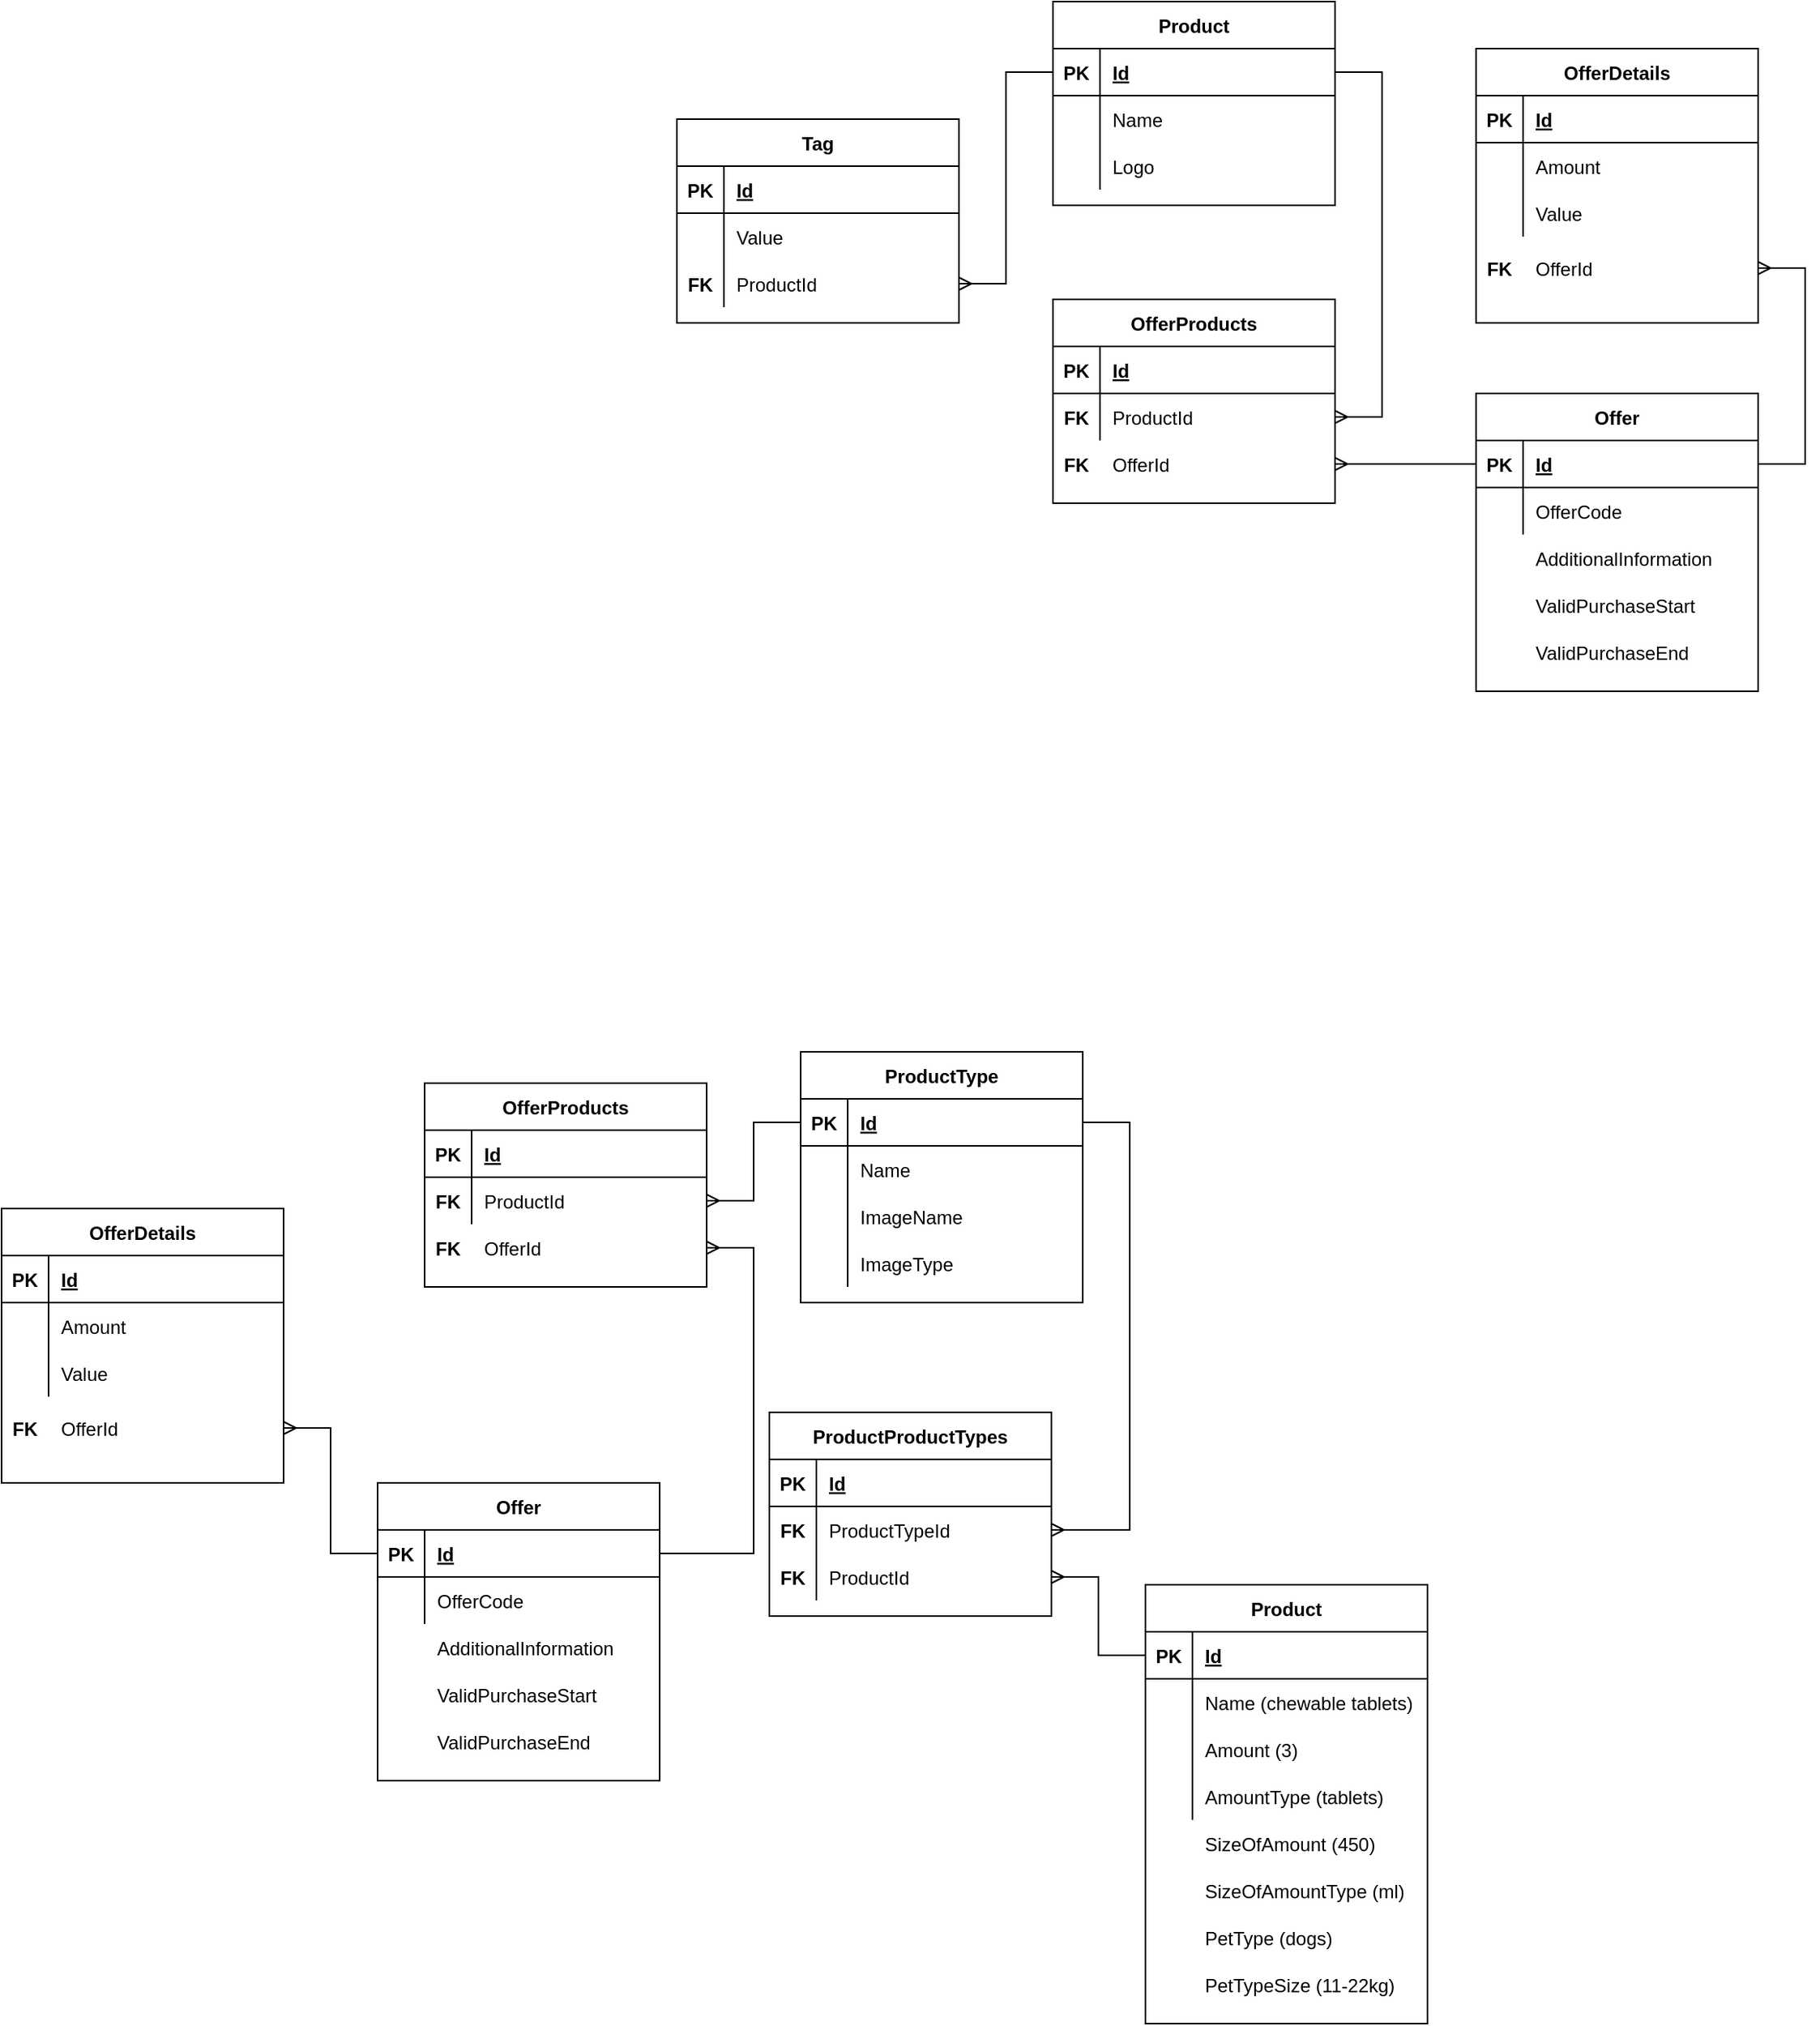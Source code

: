 <mxfile version="20.0.1" type="device"><diagram id="2Wwj6lRafs4TAOpIaeMM" name="Page-1"><mxGraphModel dx="2057" dy="1219" grid="0" gridSize="10" guides="1" tooltips="1" connect="1" arrows="1" fold="1" page="0" pageScale="1" pageWidth="827" pageHeight="1169" math="0" shadow="0"><root><mxCell id="0"/><mxCell id="1" parent="0"/><mxCell id="HET-emF-7KSiDFlv094n-15" value="OfferProducts" style="shape=table;startSize=30;container=1;collapsible=1;childLayout=tableLayout;fixedRows=1;rowLines=0;fontStyle=1;align=center;resizeLast=1;" parent="1" vertex="1"><mxGeometry x="30" y="20" width="180" height="130" as="geometry"/></mxCell><mxCell id="HET-emF-7KSiDFlv094n-16" value="" style="shape=tableRow;horizontal=0;startSize=0;swimlaneHead=0;swimlaneBody=0;fillColor=none;collapsible=0;dropTarget=0;points=[[0,0.5],[1,0.5]];portConstraint=eastwest;top=0;left=0;right=0;bottom=1;" parent="HET-emF-7KSiDFlv094n-15" vertex="1"><mxGeometry y="30" width="180" height="30" as="geometry"/></mxCell><mxCell id="HET-emF-7KSiDFlv094n-17" value="PK" style="shape=partialRectangle;connectable=0;fillColor=none;top=0;left=0;bottom=0;right=0;fontStyle=1;overflow=hidden;" parent="HET-emF-7KSiDFlv094n-16" vertex="1"><mxGeometry width="30" height="30" as="geometry"><mxRectangle width="30" height="30" as="alternateBounds"/></mxGeometry></mxCell><mxCell id="HET-emF-7KSiDFlv094n-18" value="Id" style="shape=partialRectangle;connectable=0;fillColor=none;top=0;left=0;bottom=0;right=0;align=left;spacingLeft=6;fontStyle=5;overflow=hidden;" parent="HET-emF-7KSiDFlv094n-16" vertex="1"><mxGeometry x="30" width="150" height="30" as="geometry"><mxRectangle width="150" height="30" as="alternateBounds"/></mxGeometry></mxCell><mxCell id="HET-emF-7KSiDFlv094n-19" value="" style="shape=tableRow;horizontal=0;startSize=0;swimlaneHead=0;swimlaneBody=0;fillColor=none;collapsible=0;dropTarget=0;points=[[0,0.5],[1,0.5]];portConstraint=eastwest;top=0;left=0;right=0;bottom=0;" parent="HET-emF-7KSiDFlv094n-15" vertex="1"><mxGeometry y="60" width="180" height="30" as="geometry"/></mxCell><mxCell id="HET-emF-7KSiDFlv094n-20" value="" style="shape=partialRectangle;connectable=0;fillColor=none;top=0;left=0;bottom=0;right=0;editable=1;overflow=hidden;" parent="HET-emF-7KSiDFlv094n-19" vertex="1"><mxGeometry width="30" height="30" as="geometry"><mxRectangle width="30" height="30" as="alternateBounds"/></mxGeometry></mxCell><mxCell id="HET-emF-7KSiDFlv094n-21" value="ProductId" style="shape=partialRectangle;connectable=0;fillColor=none;top=0;left=0;bottom=0;right=0;align=left;spacingLeft=6;overflow=hidden;" parent="HET-emF-7KSiDFlv094n-19" vertex="1"><mxGeometry x="30" width="150" height="30" as="geometry"><mxRectangle width="150" height="30" as="alternateBounds"/></mxGeometry></mxCell><mxCell id="HET-emF-7KSiDFlv094n-60" value="Offer" style="shape=table;startSize=30;container=1;collapsible=1;childLayout=tableLayout;fixedRows=1;rowLines=0;fontStyle=1;align=center;resizeLast=1;" parent="1" vertex="1"><mxGeometry x="300" y="80" width="180" height="190" as="geometry"/></mxCell><mxCell id="HET-emF-7KSiDFlv094n-61" value="" style="shape=tableRow;horizontal=0;startSize=0;swimlaneHead=0;swimlaneBody=0;fillColor=none;collapsible=0;dropTarget=0;points=[[0,0.5],[1,0.5]];portConstraint=eastwest;top=0;left=0;right=0;bottom=1;" parent="HET-emF-7KSiDFlv094n-60" vertex="1"><mxGeometry y="30" width="180" height="30" as="geometry"/></mxCell><mxCell id="HET-emF-7KSiDFlv094n-62" value="PK" style="shape=partialRectangle;connectable=0;fillColor=none;top=0;left=0;bottom=0;right=0;fontStyle=1;overflow=hidden;" parent="HET-emF-7KSiDFlv094n-61" vertex="1"><mxGeometry width="30" height="30" as="geometry"><mxRectangle width="30" height="30" as="alternateBounds"/></mxGeometry></mxCell><mxCell id="HET-emF-7KSiDFlv094n-63" value="Id" style="shape=partialRectangle;connectable=0;fillColor=none;top=0;left=0;bottom=0;right=0;align=left;spacingLeft=6;fontStyle=5;overflow=hidden;" parent="HET-emF-7KSiDFlv094n-61" vertex="1"><mxGeometry x="30" width="150" height="30" as="geometry"><mxRectangle width="150" height="30" as="alternateBounds"/></mxGeometry></mxCell><mxCell id="HET-emF-7KSiDFlv094n-70" value="" style="shape=tableRow;horizontal=0;startSize=0;swimlaneHead=0;swimlaneBody=0;fillColor=none;collapsible=0;dropTarget=0;points=[[0,0.5],[1,0.5]];portConstraint=eastwest;top=0;left=0;right=0;bottom=0;" parent="HET-emF-7KSiDFlv094n-60" vertex="1"><mxGeometry y="60" width="180" height="30" as="geometry"/></mxCell><mxCell id="HET-emF-7KSiDFlv094n-71" value="" style="shape=partialRectangle;connectable=0;fillColor=none;top=0;left=0;bottom=0;right=0;editable=1;overflow=hidden;" parent="HET-emF-7KSiDFlv094n-70" vertex="1"><mxGeometry width="30" height="30" as="geometry"><mxRectangle width="30" height="30" as="alternateBounds"/></mxGeometry></mxCell><mxCell id="HET-emF-7KSiDFlv094n-72" value="OfferCode" style="shape=partialRectangle;connectable=0;fillColor=none;top=0;left=0;bottom=0;right=0;align=left;spacingLeft=6;overflow=hidden;" parent="HET-emF-7KSiDFlv094n-70" vertex="1"><mxGeometry x="30" width="150" height="30" as="geometry"><mxRectangle width="150" height="30" as="alternateBounds"/></mxGeometry></mxCell><mxCell id="HET-emF-7KSiDFlv094n-73" value="OfferDetails" style="shape=table;startSize=30;container=1;collapsible=1;childLayout=tableLayout;fixedRows=1;rowLines=0;fontStyle=1;align=center;resizeLast=1;" parent="1" vertex="1"><mxGeometry x="300" y="-140" width="180" height="175" as="geometry"/></mxCell><mxCell id="HET-emF-7KSiDFlv094n-74" value="" style="shape=tableRow;horizontal=0;startSize=0;swimlaneHead=0;swimlaneBody=0;fillColor=none;collapsible=0;dropTarget=0;points=[[0,0.5],[1,0.5]];portConstraint=eastwest;top=0;left=0;right=0;bottom=1;" parent="HET-emF-7KSiDFlv094n-73" vertex="1"><mxGeometry y="30" width="180" height="30" as="geometry"/></mxCell><mxCell id="HET-emF-7KSiDFlv094n-75" value="PK" style="shape=partialRectangle;connectable=0;fillColor=none;top=0;left=0;bottom=0;right=0;fontStyle=1;overflow=hidden;" parent="HET-emF-7KSiDFlv094n-74" vertex="1"><mxGeometry width="30" height="30" as="geometry"><mxRectangle width="30" height="30" as="alternateBounds"/></mxGeometry></mxCell><mxCell id="HET-emF-7KSiDFlv094n-76" value="Id" style="shape=partialRectangle;connectable=0;fillColor=none;top=0;left=0;bottom=0;right=0;align=left;spacingLeft=6;fontStyle=5;overflow=hidden;" parent="HET-emF-7KSiDFlv094n-74" vertex="1"><mxGeometry x="30" width="150" height="30" as="geometry"><mxRectangle width="150" height="30" as="alternateBounds"/></mxGeometry></mxCell><mxCell id="HET-emF-7KSiDFlv094n-77" value="" style="shape=tableRow;horizontal=0;startSize=0;swimlaneHead=0;swimlaneBody=0;fillColor=none;collapsible=0;dropTarget=0;points=[[0,0.5],[1,0.5]];portConstraint=eastwest;top=0;left=0;right=0;bottom=0;" parent="HET-emF-7KSiDFlv094n-73" vertex="1"><mxGeometry y="60" width="180" height="30" as="geometry"/></mxCell><mxCell id="HET-emF-7KSiDFlv094n-78" value="" style="shape=partialRectangle;connectable=0;fillColor=none;top=0;left=0;bottom=0;right=0;editable=1;overflow=hidden;" parent="HET-emF-7KSiDFlv094n-77" vertex="1"><mxGeometry width="30" height="30" as="geometry"><mxRectangle width="30" height="30" as="alternateBounds"/></mxGeometry></mxCell><mxCell id="HET-emF-7KSiDFlv094n-79" value="Amount" style="shape=partialRectangle;connectable=0;fillColor=none;top=0;left=0;bottom=0;right=0;align=left;spacingLeft=6;overflow=hidden;" parent="HET-emF-7KSiDFlv094n-77" vertex="1"><mxGeometry x="30" width="150" height="30" as="geometry"><mxRectangle width="150" height="30" as="alternateBounds"/></mxGeometry></mxCell><mxCell id="HET-emF-7KSiDFlv094n-80" value="" style="shape=tableRow;horizontal=0;startSize=0;swimlaneHead=0;swimlaneBody=0;fillColor=none;collapsible=0;dropTarget=0;points=[[0,0.5],[1,0.5]];portConstraint=eastwest;top=0;left=0;right=0;bottom=0;" parent="HET-emF-7KSiDFlv094n-73" vertex="1"><mxGeometry y="90" width="180" height="30" as="geometry"/></mxCell><mxCell id="HET-emF-7KSiDFlv094n-81" value="" style="shape=partialRectangle;connectable=0;fillColor=none;top=0;left=0;bottom=0;right=0;editable=1;overflow=hidden;" parent="HET-emF-7KSiDFlv094n-80" vertex="1"><mxGeometry width="30" height="30" as="geometry"><mxRectangle width="30" height="30" as="alternateBounds"/></mxGeometry></mxCell><mxCell id="HET-emF-7KSiDFlv094n-82" value="Value" style="shape=partialRectangle;connectable=0;fillColor=none;top=0;left=0;bottom=0;right=0;align=left;spacingLeft=6;overflow=hidden;" parent="HET-emF-7KSiDFlv094n-80" vertex="1"><mxGeometry x="30" width="150" height="30" as="geometry"><mxRectangle width="150" height="30" as="alternateBounds"/></mxGeometry></mxCell><mxCell id="HET-emF-7KSiDFlv094n-86" value="" style="shape=tableRow;horizontal=0;startSize=0;swimlaneHead=0;swimlaneBody=0;fillColor=none;collapsible=0;dropTarget=0;points=[[0,0.5],[1,0.5]];portConstraint=eastwest;top=0;left=0;right=0;bottom=0;" parent="1" vertex="1"><mxGeometry x="300" y="230" width="180" height="30" as="geometry"/></mxCell><mxCell id="HET-emF-7KSiDFlv094n-87" value="" style="shape=partialRectangle;connectable=0;fillColor=none;top=0;left=0;bottom=0;right=0;editable=1;overflow=hidden;" parent="HET-emF-7KSiDFlv094n-86" vertex="1"><mxGeometry width="30" height="30" as="geometry"><mxRectangle width="30" height="30" as="alternateBounds"/></mxGeometry></mxCell><mxCell id="HET-emF-7KSiDFlv094n-89" value="" style="shape=tableRow;horizontal=0;startSize=0;swimlaneHead=0;swimlaneBody=0;fillColor=none;collapsible=0;dropTarget=0;points=[[0,0.5],[1,0.5]];portConstraint=eastwest;top=0;left=0;right=0;bottom=0;" parent="1" vertex="1"><mxGeometry x="300" y="260" width="180" height="30" as="geometry"/></mxCell><mxCell id="HET-emF-7KSiDFlv094n-90" value="" style="shape=partialRectangle;connectable=0;fillColor=none;top=0;left=0;bottom=0;right=0;editable=1;overflow=hidden;" parent="HET-emF-7KSiDFlv094n-89" vertex="1"><mxGeometry width="30" height="30" as="geometry"><mxRectangle width="30" height="30" as="alternateBounds"/></mxGeometry></mxCell><mxCell id="HET-emF-7KSiDFlv094n-92" value="" style="shape=tableRow;horizontal=0;startSize=0;swimlaneHead=0;swimlaneBody=0;fillColor=none;collapsible=0;dropTarget=0;points=[[0,0.5],[1,0.5]];portConstraint=eastwest;top=0;left=0;right=0;bottom=0;" parent="1" vertex="1"><mxGeometry x="300" y="200" width="180" height="30" as="geometry"/></mxCell><mxCell id="HET-emF-7KSiDFlv094n-93" value="" style="shape=partialRectangle;connectable=0;fillColor=none;top=0;left=0;bottom=0;right=0;editable=1;overflow=hidden;" parent="HET-emF-7KSiDFlv094n-92" vertex="1"><mxGeometry width="30" height="30" as="geometry"><mxRectangle width="30" height="30" as="alternateBounds"/></mxGeometry></mxCell><mxCell id="HET-emF-7KSiDFlv094n-95" value="Product" style="shape=table;startSize=30;container=1;collapsible=1;childLayout=tableLayout;fixedRows=1;rowLines=0;fontStyle=1;align=center;resizeLast=1;" parent="1" vertex="1"><mxGeometry x="30" y="-170" width="180" height="130" as="geometry"/></mxCell><mxCell id="HET-emF-7KSiDFlv094n-96" value="" style="shape=tableRow;horizontal=0;startSize=0;swimlaneHead=0;swimlaneBody=0;fillColor=none;collapsible=0;dropTarget=0;points=[[0,0.5],[1,0.5]];portConstraint=eastwest;top=0;left=0;right=0;bottom=1;" parent="HET-emF-7KSiDFlv094n-95" vertex="1"><mxGeometry y="30" width="180" height="30" as="geometry"/></mxCell><mxCell id="HET-emF-7KSiDFlv094n-97" value="PK" style="shape=partialRectangle;connectable=0;fillColor=none;top=0;left=0;bottom=0;right=0;fontStyle=1;overflow=hidden;" parent="HET-emF-7KSiDFlv094n-96" vertex="1"><mxGeometry width="30" height="30" as="geometry"><mxRectangle width="30" height="30" as="alternateBounds"/></mxGeometry></mxCell><mxCell id="HET-emF-7KSiDFlv094n-98" value="Id" style="shape=partialRectangle;connectable=0;fillColor=none;top=0;left=0;bottom=0;right=0;align=left;spacingLeft=6;fontStyle=5;overflow=hidden;" parent="HET-emF-7KSiDFlv094n-96" vertex="1"><mxGeometry x="30" width="150" height="30" as="geometry"><mxRectangle width="150" height="30" as="alternateBounds"/></mxGeometry></mxCell><mxCell id="HET-emF-7KSiDFlv094n-99" value="" style="shape=tableRow;horizontal=0;startSize=0;swimlaneHead=0;swimlaneBody=0;fillColor=none;collapsible=0;dropTarget=0;points=[[0,0.5],[1,0.5]];portConstraint=eastwest;top=0;left=0;right=0;bottom=0;" parent="HET-emF-7KSiDFlv094n-95" vertex="1"><mxGeometry y="60" width="180" height="30" as="geometry"/></mxCell><mxCell id="HET-emF-7KSiDFlv094n-100" value="" style="shape=partialRectangle;connectable=0;fillColor=none;top=0;left=0;bottom=0;right=0;editable=1;overflow=hidden;" parent="HET-emF-7KSiDFlv094n-99" vertex="1"><mxGeometry width="30" height="30" as="geometry"><mxRectangle width="30" height="30" as="alternateBounds"/></mxGeometry></mxCell><mxCell id="HET-emF-7KSiDFlv094n-101" value="Name" style="shape=partialRectangle;connectable=0;fillColor=none;top=0;left=0;bottom=0;right=0;align=left;spacingLeft=6;overflow=hidden;" parent="HET-emF-7KSiDFlv094n-99" vertex="1"><mxGeometry x="30" width="150" height="30" as="geometry"><mxRectangle width="150" height="30" as="alternateBounds"/></mxGeometry></mxCell><mxCell id="HET-emF-7KSiDFlv094n-102" value="" style="shape=tableRow;horizontal=0;startSize=0;swimlaneHead=0;swimlaneBody=0;fillColor=none;collapsible=0;dropTarget=0;points=[[0,0.5],[1,0.5]];portConstraint=eastwest;top=0;left=0;right=0;bottom=0;" parent="HET-emF-7KSiDFlv094n-95" vertex="1"><mxGeometry y="90" width="180" height="30" as="geometry"/></mxCell><mxCell id="HET-emF-7KSiDFlv094n-103" value="" style="shape=partialRectangle;connectable=0;fillColor=none;top=0;left=0;bottom=0;right=0;editable=1;overflow=hidden;" parent="HET-emF-7KSiDFlv094n-102" vertex="1"><mxGeometry width="30" height="30" as="geometry"><mxRectangle width="30" height="30" as="alternateBounds"/></mxGeometry></mxCell><mxCell id="HET-emF-7KSiDFlv094n-104" value="Logo" style="shape=partialRectangle;connectable=0;fillColor=none;top=0;left=0;bottom=0;right=0;align=left;spacingLeft=6;overflow=hidden;" parent="HET-emF-7KSiDFlv094n-102" vertex="1"><mxGeometry x="30" width="150" height="30" as="geometry"><mxRectangle width="150" height="30" as="alternateBounds"/></mxGeometry></mxCell><mxCell id="muFcB4KO1AAGsR1b8ZDC-2" value="" style="shape=tableRow;horizontal=0;startSize=0;swimlaneHead=0;swimlaneBody=0;fillColor=none;collapsible=0;dropTarget=0;points=[[0,0.5],[1,0.5]];portConstraint=eastwest;top=0;left=0;right=0;bottom=0;" parent="1" vertex="1"><mxGeometry x="30" y="110" width="180" height="30" as="geometry"/></mxCell><mxCell id="muFcB4KO1AAGsR1b8ZDC-3" value="" style="shape=partialRectangle;connectable=0;fillColor=none;top=0;left=0;bottom=0;right=0;editable=1;overflow=hidden;" parent="muFcB4KO1AAGsR1b8ZDC-2" vertex="1"><mxGeometry width="30" height="30" as="geometry"><mxRectangle width="30" height="30" as="alternateBounds"/></mxGeometry></mxCell><mxCell id="muFcB4KO1AAGsR1b8ZDC-4" value="OfferId" style="shape=partialRectangle;connectable=0;fillColor=none;top=0;left=0;bottom=0;right=0;align=left;spacingLeft=6;overflow=hidden;" parent="muFcB4KO1AAGsR1b8ZDC-2" vertex="1"><mxGeometry x="30" width="150" height="30" as="geometry"><mxRectangle width="150" height="30" as="alternateBounds"/></mxGeometry></mxCell><mxCell id="muFcB4KO1AAGsR1b8ZDC-1" value="" style="edgeStyle=entityRelationEdgeStyle;fontSize=12;html=1;endArrow=ERmany;rounded=0;" parent="1" source="HET-emF-7KSiDFlv094n-61" target="muFcB4KO1AAGsR1b8ZDC-2" edge="1"><mxGeometry width="100" height="100" relative="1" as="geometry"><mxPoint x="310" y="85" as="sourcePoint"/><mxPoint x="210" y="185" as="targetPoint"/></mxGeometry></mxCell><mxCell id="muFcB4KO1AAGsR1b8ZDC-5" value="" style="edgeStyle=entityRelationEdgeStyle;fontSize=12;html=1;endArrow=ERmany;rounded=0;" parent="1" source="HET-emF-7KSiDFlv094n-96" target="HET-emF-7KSiDFlv094n-19" edge="1"><mxGeometry width="100" height="100" relative="1" as="geometry"><mxPoint x="-60" y="290" as="sourcePoint"/><mxPoint x="40" y="190" as="targetPoint"/></mxGeometry></mxCell><mxCell id="muFcB4KO1AAGsR1b8ZDC-7" value="" style="shape=tableRow;horizontal=0;startSize=0;swimlaneHead=0;swimlaneBody=0;fillColor=none;collapsible=0;dropTarget=0;points=[[0,0.5],[1,0.5]];portConstraint=eastwest;top=0;left=0;right=0;bottom=0;" parent="1" vertex="1"><mxGeometry x="300" y="-15" width="180" height="30" as="geometry"/></mxCell><mxCell id="muFcB4KO1AAGsR1b8ZDC-8" value="" style="shape=partialRectangle;connectable=0;fillColor=none;top=0;left=0;bottom=0;right=0;editable=1;overflow=hidden;" parent="muFcB4KO1AAGsR1b8ZDC-7" vertex="1"><mxGeometry width="30" height="30" as="geometry"><mxRectangle width="30" height="30" as="alternateBounds"/></mxGeometry></mxCell><mxCell id="muFcB4KO1AAGsR1b8ZDC-9" value="OfferId" style="shape=partialRectangle;connectable=0;fillColor=none;top=0;left=0;bottom=0;right=0;align=left;spacingLeft=6;overflow=hidden;" parent="muFcB4KO1AAGsR1b8ZDC-7" vertex="1"><mxGeometry x="30" width="150" height="30" as="geometry"><mxRectangle width="150" height="30" as="alternateBounds"/></mxGeometry></mxCell><mxCell id="muFcB4KO1AAGsR1b8ZDC-10" value="" style="edgeStyle=entityRelationEdgeStyle;fontSize=12;html=1;endArrow=ERmany;rounded=0;" parent="1" source="HET-emF-7KSiDFlv094n-61" target="muFcB4KO1AAGsR1b8ZDC-7" edge="1"><mxGeometry width="100" height="100" relative="1" as="geometry"><mxPoint x="500" y="80" as="sourcePoint"/><mxPoint x="600" y="-20" as="targetPoint"/></mxGeometry></mxCell><mxCell id="muFcB4KO1AAGsR1b8ZDC-11" value="FK" style="shape=partialRectangle;connectable=0;fillColor=none;top=0;left=0;bottom=0;right=0;fontStyle=1;overflow=hidden;" parent="1" vertex="1"><mxGeometry x="300" y="-15" width="30" height="30" as="geometry"><mxRectangle width="30" height="30" as="alternateBounds"/></mxGeometry></mxCell><mxCell id="HET-emF-7KSiDFlv094n-94" value="AdditionalInformation" style="shape=partialRectangle;connectable=0;fillColor=none;top=0;left=0;bottom=0;right=0;align=left;spacingLeft=6;overflow=hidden;" parent="1" vertex="1"><mxGeometry x="330" y="170" width="150" height="30" as="geometry"><mxRectangle width="150" height="30" as="alternateBounds"/></mxGeometry></mxCell><mxCell id="HET-emF-7KSiDFlv094n-88" value="ValidPurchaseStart" style="shape=partialRectangle;connectable=0;fillColor=none;top=0;left=0;bottom=0;right=0;align=left;spacingLeft=6;overflow=hidden;" parent="1" vertex="1"><mxGeometry x="330" y="200" width="150" height="30" as="geometry"><mxRectangle width="150" height="30" as="alternateBounds"/></mxGeometry></mxCell><mxCell id="HET-emF-7KSiDFlv094n-91" value="ValidPurchaseEnd" style="shape=partialRectangle;connectable=0;fillColor=none;top=0;left=0;bottom=0;right=0;align=left;spacingLeft=6;overflow=hidden;" parent="1" vertex="1"><mxGeometry x="330" y="230" width="150" height="30" as="geometry"><mxRectangle width="150" height="30" as="alternateBounds"/></mxGeometry></mxCell><mxCell id="muFcB4KO1AAGsR1b8ZDC-13" value="FK" style="shape=partialRectangle;connectable=0;fillColor=none;top=0;left=0;bottom=0;right=0;fontStyle=1;overflow=hidden;" parent="1" vertex="1"><mxGeometry x="30" y="110" width="30" height="30" as="geometry"><mxRectangle width="30" height="30" as="alternateBounds"/></mxGeometry></mxCell><mxCell id="muFcB4KO1AAGsR1b8ZDC-14" value="FK" style="shape=partialRectangle;connectable=0;fillColor=none;top=0;left=0;bottom=0;right=0;fontStyle=1;overflow=hidden;" parent="1" vertex="1"><mxGeometry x="30" y="80" width="30" height="30" as="geometry"><mxRectangle width="30" height="30" as="alternateBounds"/></mxGeometry></mxCell><mxCell id="OuZwwk_McjNz8C251bas-1" value="Tag" style="shape=table;startSize=30;container=1;collapsible=1;childLayout=tableLayout;fixedRows=1;rowLines=0;fontStyle=1;align=center;resizeLast=1;" parent="1" vertex="1"><mxGeometry x="-210" y="-95" width="180" height="130" as="geometry"/></mxCell><mxCell id="OuZwwk_McjNz8C251bas-2" value="" style="shape=tableRow;horizontal=0;startSize=0;swimlaneHead=0;swimlaneBody=0;fillColor=none;collapsible=0;dropTarget=0;points=[[0,0.5],[1,0.5]];portConstraint=eastwest;top=0;left=0;right=0;bottom=1;" parent="OuZwwk_McjNz8C251bas-1" vertex="1"><mxGeometry y="30" width="180" height="30" as="geometry"/></mxCell><mxCell id="OuZwwk_McjNz8C251bas-3" value="PK" style="shape=partialRectangle;connectable=0;fillColor=none;top=0;left=0;bottom=0;right=0;fontStyle=1;overflow=hidden;" parent="OuZwwk_McjNz8C251bas-2" vertex="1"><mxGeometry width="30" height="30" as="geometry"><mxRectangle width="30" height="30" as="alternateBounds"/></mxGeometry></mxCell><mxCell id="OuZwwk_McjNz8C251bas-4" value="Id" style="shape=partialRectangle;connectable=0;fillColor=none;top=0;left=0;bottom=0;right=0;align=left;spacingLeft=6;fontStyle=5;overflow=hidden;" parent="OuZwwk_McjNz8C251bas-2" vertex="1"><mxGeometry x="30" width="150" height="30" as="geometry"><mxRectangle width="150" height="30" as="alternateBounds"/></mxGeometry></mxCell><mxCell id="OuZwwk_McjNz8C251bas-5" value="" style="shape=tableRow;horizontal=0;startSize=0;swimlaneHead=0;swimlaneBody=0;fillColor=none;collapsible=0;dropTarget=0;points=[[0,0.5],[1,0.5]];portConstraint=eastwest;top=0;left=0;right=0;bottom=0;" parent="OuZwwk_McjNz8C251bas-1" vertex="1"><mxGeometry y="60" width="180" height="30" as="geometry"/></mxCell><mxCell id="OuZwwk_McjNz8C251bas-6" value="" style="shape=partialRectangle;connectable=0;fillColor=none;top=0;left=0;bottom=0;right=0;editable=1;overflow=hidden;" parent="OuZwwk_McjNz8C251bas-5" vertex="1"><mxGeometry width="30" height="30" as="geometry"><mxRectangle width="30" height="30" as="alternateBounds"/></mxGeometry></mxCell><mxCell id="OuZwwk_McjNz8C251bas-7" value="Value" style="shape=partialRectangle;connectable=0;fillColor=none;top=0;left=0;bottom=0;right=0;align=left;spacingLeft=6;overflow=hidden;" parent="OuZwwk_McjNz8C251bas-5" vertex="1"><mxGeometry x="30" width="150" height="30" as="geometry"><mxRectangle width="150" height="30" as="alternateBounds"/></mxGeometry></mxCell><mxCell id="OuZwwk_McjNz8C251bas-8" value="" style="shape=tableRow;horizontal=0;startSize=0;swimlaneHead=0;swimlaneBody=0;fillColor=none;collapsible=0;dropTarget=0;points=[[0,0.5],[1,0.5]];portConstraint=eastwest;top=0;left=0;right=0;bottom=0;" parent="OuZwwk_McjNz8C251bas-1" vertex="1"><mxGeometry y="90" width="180" height="30" as="geometry"/></mxCell><mxCell id="OuZwwk_McjNz8C251bas-9" value="" style="shape=partialRectangle;connectable=0;fillColor=none;top=0;left=0;bottom=0;right=0;editable=1;overflow=hidden;" parent="OuZwwk_McjNz8C251bas-8" vertex="1"><mxGeometry width="30" height="30" as="geometry"><mxRectangle width="30" height="30" as="alternateBounds"/></mxGeometry></mxCell><mxCell id="OuZwwk_McjNz8C251bas-10" value="ProductId" style="shape=partialRectangle;connectable=0;fillColor=none;top=0;left=0;bottom=0;right=0;align=left;spacingLeft=6;overflow=hidden;" parent="OuZwwk_McjNz8C251bas-8" vertex="1"><mxGeometry x="30" width="150" height="30" as="geometry"><mxRectangle width="150" height="30" as="alternateBounds"/></mxGeometry></mxCell><mxCell id="OuZwwk_McjNz8C251bas-14" value="FK" style="shape=partialRectangle;connectable=0;fillColor=none;top=0;left=0;bottom=0;right=0;fontStyle=1;overflow=hidden;" parent="1" vertex="1"><mxGeometry x="-210" y="-5" width="30" height="30" as="geometry"><mxRectangle width="30" height="30" as="alternateBounds"/></mxGeometry></mxCell><mxCell id="OuZwwk_McjNz8C251bas-16" value="" style="edgeStyle=entityRelationEdgeStyle;fontSize=12;html=1;endArrow=ERmany;rounded=0;" parent="1" source="HET-emF-7KSiDFlv094n-96" target="OuZwwk_McjNz8C251bas-8" edge="1"><mxGeometry width="100" height="100" relative="1" as="geometry"><mxPoint x="30" y="-75" as="sourcePoint"/><mxPoint x="-70" y="25" as="targetPoint"/></mxGeometry></mxCell><mxCell id="lKnIaoLpNqap_B38WvLl-1" value="ProductType" style="shape=table;startSize=30;container=1;collapsible=1;childLayout=tableLayout;fixedRows=1;rowLines=0;fontStyle=1;align=center;resizeLast=1;" parent="1" vertex="1"><mxGeometry x="-131" y="500" width="180" height="160" as="geometry"/></mxCell><mxCell id="lKnIaoLpNqap_B38WvLl-2" value="" style="shape=tableRow;horizontal=0;startSize=0;swimlaneHead=0;swimlaneBody=0;fillColor=none;collapsible=0;dropTarget=0;points=[[0,0.5],[1,0.5]];portConstraint=eastwest;top=0;left=0;right=0;bottom=1;" parent="lKnIaoLpNqap_B38WvLl-1" vertex="1"><mxGeometry y="30" width="180" height="30" as="geometry"/></mxCell><mxCell id="lKnIaoLpNqap_B38WvLl-3" value="PK" style="shape=partialRectangle;connectable=0;fillColor=none;top=0;left=0;bottom=0;right=0;fontStyle=1;overflow=hidden;" parent="lKnIaoLpNqap_B38WvLl-2" vertex="1"><mxGeometry width="30" height="30" as="geometry"><mxRectangle width="30" height="30" as="alternateBounds"/></mxGeometry></mxCell><mxCell id="lKnIaoLpNqap_B38WvLl-4" value="Id" style="shape=partialRectangle;connectable=0;fillColor=none;top=0;left=0;bottom=0;right=0;align=left;spacingLeft=6;fontStyle=5;overflow=hidden;" parent="lKnIaoLpNqap_B38WvLl-2" vertex="1"><mxGeometry x="30" width="150" height="30" as="geometry"><mxRectangle width="150" height="30" as="alternateBounds"/></mxGeometry></mxCell><mxCell id="lKnIaoLpNqap_B38WvLl-5" value="" style="shape=tableRow;horizontal=0;startSize=0;swimlaneHead=0;swimlaneBody=0;fillColor=none;collapsible=0;dropTarget=0;points=[[0,0.5],[1,0.5]];portConstraint=eastwest;top=0;left=0;right=0;bottom=0;" parent="lKnIaoLpNqap_B38WvLl-1" vertex="1"><mxGeometry y="60" width="180" height="30" as="geometry"/></mxCell><mxCell id="lKnIaoLpNqap_B38WvLl-6" value="" style="shape=partialRectangle;connectable=0;fillColor=none;top=0;left=0;bottom=0;right=0;editable=1;overflow=hidden;" parent="lKnIaoLpNqap_B38WvLl-5" vertex="1"><mxGeometry width="30" height="30" as="geometry"><mxRectangle width="30" height="30" as="alternateBounds"/></mxGeometry></mxCell><mxCell id="lKnIaoLpNqap_B38WvLl-7" value="Name" style="shape=partialRectangle;connectable=0;fillColor=none;top=0;left=0;bottom=0;right=0;align=left;spacingLeft=6;overflow=hidden;" parent="lKnIaoLpNqap_B38WvLl-5" vertex="1"><mxGeometry x="30" width="150" height="30" as="geometry"><mxRectangle width="150" height="30" as="alternateBounds"/></mxGeometry></mxCell><mxCell id="lKnIaoLpNqap_B38WvLl-8" value="" style="shape=tableRow;horizontal=0;startSize=0;swimlaneHead=0;swimlaneBody=0;fillColor=none;collapsible=0;dropTarget=0;points=[[0,0.5],[1,0.5]];portConstraint=eastwest;top=0;left=0;right=0;bottom=0;" parent="lKnIaoLpNqap_B38WvLl-1" vertex="1"><mxGeometry y="90" width="180" height="30" as="geometry"/></mxCell><mxCell id="lKnIaoLpNqap_B38WvLl-9" value="" style="shape=partialRectangle;connectable=0;fillColor=none;top=0;left=0;bottom=0;right=0;editable=1;overflow=hidden;" parent="lKnIaoLpNqap_B38WvLl-8" vertex="1"><mxGeometry width="30" height="30" as="geometry"><mxRectangle width="30" height="30" as="alternateBounds"/></mxGeometry></mxCell><mxCell id="lKnIaoLpNqap_B38WvLl-10" value="ImageName" style="shape=partialRectangle;connectable=0;fillColor=none;top=0;left=0;bottom=0;right=0;align=left;spacingLeft=6;overflow=hidden;" parent="lKnIaoLpNqap_B38WvLl-8" vertex="1"><mxGeometry x="30" width="150" height="30" as="geometry"><mxRectangle width="150" height="30" as="alternateBounds"/></mxGeometry></mxCell><mxCell id="lKnIaoLpNqap_B38WvLl-11" value="" style="shape=tableRow;horizontal=0;startSize=0;swimlaneHead=0;swimlaneBody=0;fillColor=none;collapsible=0;dropTarget=0;points=[[0,0.5],[1,0.5]];portConstraint=eastwest;top=0;left=0;right=0;bottom=0;" parent="lKnIaoLpNqap_B38WvLl-1" vertex="1"><mxGeometry y="120" width="180" height="30" as="geometry"/></mxCell><mxCell id="lKnIaoLpNqap_B38WvLl-12" value="" style="shape=partialRectangle;connectable=0;fillColor=none;top=0;left=0;bottom=0;right=0;editable=1;overflow=hidden;" parent="lKnIaoLpNqap_B38WvLl-11" vertex="1"><mxGeometry width="30" height="30" as="geometry"><mxRectangle width="30" height="30" as="alternateBounds"/></mxGeometry></mxCell><mxCell id="lKnIaoLpNqap_B38WvLl-13" value="ImageType" style="shape=partialRectangle;connectable=0;fillColor=none;top=0;left=0;bottom=0;right=0;align=left;spacingLeft=6;overflow=hidden;" parent="lKnIaoLpNqap_B38WvLl-11" vertex="1"><mxGeometry x="30" width="150" height="30" as="geometry"><mxRectangle width="150" height="30" as="alternateBounds"/></mxGeometry></mxCell><mxCell id="lKnIaoLpNqap_B38WvLl-14" value="Product" style="shape=table;startSize=30;container=1;collapsible=1;childLayout=tableLayout;fixedRows=1;rowLines=0;fontStyle=1;align=center;resizeLast=1;" parent="1" vertex="1"><mxGeometry x="89" y="840" width="180" height="280" as="geometry"/></mxCell><mxCell id="lKnIaoLpNqap_B38WvLl-15" value="" style="shape=tableRow;horizontal=0;startSize=0;swimlaneHead=0;swimlaneBody=0;fillColor=none;collapsible=0;dropTarget=0;points=[[0,0.5],[1,0.5]];portConstraint=eastwest;top=0;left=0;right=0;bottom=1;" parent="lKnIaoLpNqap_B38WvLl-14" vertex="1"><mxGeometry y="30" width="180" height="30" as="geometry"/></mxCell><mxCell id="lKnIaoLpNqap_B38WvLl-16" value="PK" style="shape=partialRectangle;connectable=0;fillColor=none;top=0;left=0;bottom=0;right=0;fontStyle=1;overflow=hidden;" parent="lKnIaoLpNqap_B38WvLl-15" vertex="1"><mxGeometry width="30" height="30" as="geometry"><mxRectangle width="30" height="30" as="alternateBounds"/></mxGeometry></mxCell><mxCell id="lKnIaoLpNqap_B38WvLl-17" value="Id" style="shape=partialRectangle;connectable=0;fillColor=none;top=0;left=0;bottom=0;right=0;align=left;spacingLeft=6;fontStyle=5;overflow=hidden;" parent="lKnIaoLpNqap_B38WvLl-15" vertex="1"><mxGeometry x="30" width="150" height="30" as="geometry"><mxRectangle width="150" height="30" as="alternateBounds"/></mxGeometry></mxCell><mxCell id="lKnIaoLpNqap_B38WvLl-18" value="" style="shape=tableRow;horizontal=0;startSize=0;swimlaneHead=0;swimlaneBody=0;fillColor=none;collapsible=0;dropTarget=0;points=[[0,0.5],[1,0.5]];portConstraint=eastwest;top=0;left=0;right=0;bottom=0;" parent="lKnIaoLpNqap_B38WvLl-14" vertex="1"><mxGeometry y="60" width="180" height="30" as="geometry"/></mxCell><mxCell id="lKnIaoLpNqap_B38WvLl-19" value="" style="shape=partialRectangle;connectable=0;fillColor=none;top=0;left=0;bottom=0;right=0;editable=1;overflow=hidden;" parent="lKnIaoLpNqap_B38WvLl-18" vertex="1"><mxGeometry width="30" height="30" as="geometry"><mxRectangle width="30" height="30" as="alternateBounds"/></mxGeometry></mxCell><mxCell id="lKnIaoLpNqap_B38WvLl-20" value="Name (chewable tablets)" style="shape=partialRectangle;connectable=0;fillColor=none;top=0;left=0;bottom=0;right=0;align=left;spacingLeft=6;overflow=hidden;" parent="lKnIaoLpNqap_B38WvLl-18" vertex="1"><mxGeometry x="30" width="150" height="30" as="geometry"><mxRectangle width="150" height="30" as="alternateBounds"/></mxGeometry></mxCell><mxCell id="lKnIaoLpNqap_B38WvLl-21" value="" style="shape=tableRow;horizontal=0;startSize=0;swimlaneHead=0;swimlaneBody=0;fillColor=none;collapsible=0;dropTarget=0;points=[[0,0.5],[1,0.5]];portConstraint=eastwest;top=0;left=0;right=0;bottom=0;" parent="lKnIaoLpNqap_B38WvLl-14" vertex="1"><mxGeometry y="90" width="180" height="30" as="geometry"/></mxCell><mxCell id="lKnIaoLpNqap_B38WvLl-22" value="" style="shape=partialRectangle;connectable=0;fillColor=none;top=0;left=0;bottom=0;right=0;editable=1;overflow=hidden;" parent="lKnIaoLpNqap_B38WvLl-21" vertex="1"><mxGeometry width="30" height="30" as="geometry"><mxRectangle width="30" height="30" as="alternateBounds"/></mxGeometry></mxCell><mxCell id="lKnIaoLpNqap_B38WvLl-23" value="Amount (3)" style="shape=partialRectangle;connectable=0;fillColor=none;top=0;left=0;bottom=0;right=0;align=left;spacingLeft=6;overflow=hidden;" parent="lKnIaoLpNqap_B38WvLl-21" vertex="1"><mxGeometry x="30" width="150" height="30" as="geometry"><mxRectangle width="150" height="30" as="alternateBounds"/></mxGeometry></mxCell><mxCell id="lKnIaoLpNqap_B38WvLl-24" value="" style="shape=tableRow;horizontal=0;startSize=0;swimlaneHead=0;swimlaneBody=0;fillColor=none;collapsible=0;dropTarget=0;points=[[0,0.5],[1,0.5]];portConstraint=eastwest;top=0;left=0;right=0;bottom=0;" parent="lKnIaoLpNqap_B38WvLl-14" vertex="1"><mxGeometry y="120" width="180" height="30" as="geometry"/></mxCell><mxCell id="lKnIaoLpNqap_B38WvLl-25" value="" style="shape=partialRectangle;connectable=0;fillColor=none;top=0;left=0;bottom=0;right=0;editable=1;overflow=hidden;" parent="lKnIaoLpNqap_B38WvLl-24" vertex="1"><mxGeometry width="30" height="30" as="geometry"><mxRectangle width="30" height="30" as="alternateBounds"/></mxGeometry></mxCell><mxCell id="lKnIaoLpNqap_B38WvLl-26" value="AmountType (tablets)" style="shape=partialRectangle;connectable=0;fillColor=none;top=0;left=0;bottom=0;right=0;align=left;spacingLeft=6;overflow=hidden;" parent="lKnIaoLpNqap_B38WvLl-24" vertex="1"><mxGeometry x="30" width="150" height="30" as="geometry"><mxRectangle width="150" height="30" as="alternateBounds"/></mxGeometry></mxCell><mxCell id="lKnIaoLpNqap_B38WvLl-27" value="" style="shape=tableRow;horizontal=0;startSize=0;swimlaneHead=0;swimlaneBody=0;fillColor=none;collapsible=0;dropTarget=0;points=[[0,0.5],[1,0.5]];portConstraint=eastwest;top=0;left=0;right=0;bottom=0;" parent="1" vertex="1"><mxGeometry x="89" y="1050" width="180" height="30" as="geometry"/></mxCell><mxCell id="lKnIaoLpNqap_B38WvLl-28" value="" style="shape=partialRectangle;connectable=0;fillColor=none;top=0;left=0;bottom=0;right=0;editable=1;overflow=hidden;" parent="lKnIaoLpNqap_B38WvLl-27" vertex="1"><mxGeometry width="30" height="30" as="geometry"><mxRectangle width="30" height="30" as="alternateBounds"/></mxGeometry></mxCell><mxCell id="lKnIaoLpNqap_B38WvLl-29" value="PetType (dogs)" style="shape=partialRectangle;connectable=0;fillColor=none;top=0;left=0;bottom=0;right=0;align=left;spacingLeft=6;overflow=hidden;" parent="lKnIaoLpNqap_B38WvLl-27" vertex="1"><mxGeometry x="30" width="150" height="30" as="geometry"><mxRectangle width="150" height="30" as="alternateBounds"/></mxGeometry></mxCell><mxCell id="lKnIaoLpNqap_B38WvLl-30" value="" style="shape=tableRow;horizontal=0;startSize=0;swimlaneHead=0;swimlaneBody=0;fillColor=none;collapsible=0;dropTarget=0;points=[[0,0.5],[1,0.5]];portConstraint=eastwest;top=0;left=0;right=0;bottom=0;" parent="1" vertex="1"><mxGeometry x="89" y="990" width="180" height="30" as="geometry"/></mxCell><mxCell id="lKnIaoLpNqap_B38WvLl-31" value="" style="shape=partialRectangle;connectable=0;fillColor=none;top=0;left=0;bottom=0;right=0;editable=1;overflow=hidden;" parent="lKnIaoLpNqap_B38WvLl-30" vertex="1"><mxGeometry width="30" height="30" as="geometry"><mxRectangle width="30" height="30" as="alternateBounds"/></mxGeometry></mxCell><mxCell id="lKnIaoLpNqap_B38WvLl-32" value="SizeOfAmount (450)" style="shape=partialRectangle;connectable=0;fillColor=none;top=0;left=0;bottom=0;right=0;align=left;spacingLeft=6;overflow=hidden;" parent="lKnIaoLpNqap_B38WvLl-30" vertex="1"><mxGeometry x="30" width="150" height="30" as="geometry"><mxRectangle width="150" height="30" as="alternateBounds"/></mxGeometry></mxCell><mxCell id="lKnIaoLpNqap_B38WvLl-33" value="" style="shape=tableRow;horizontal=0;startSize=0;swimlaneHead=0;swimlaneBody=0;fillColor=none;collapsible=0;dropTarget=0;points=[[0,0.5],[1,0.5]];portConstraint=eastwest;top=0;left=0;right=0;bottom=0;" parent="1" vertex="1"><mxGeometry x="89" y="1080" width="180" height="30" as="geometry"/></mxCell><mxCell id="lKnIaoLpNqap_B38WvLl-34" value="" style="shape=partialRectangle;connectable=0;fillColor=none;top=0;left=0;bottom=0;right=0;editable=1;overflow=hidden;" parent="lKnIaoLpNqap_B38WvLl-33" vertex="1"><mxGeometry width="30" height="30" as="geometry"><mxRectangle width="30" height="30" as="alternateBounds"/></mxGeometry></mxCell><mxCell id="lKnIaoLpNqap_B38WvLl-35" value="PetTypeSize (11-22kg)" style="shape=partialRectangle;connectable=0;fillColor=none;top=0;left=0;bottom=0;right=0;align=left;spacingLeft=6;overflow=hidden;" parent="lKnIaoLpNqap_B38WvLl-33" vertex="1"><mxGeometry x="30" width="150" height="30" as="geometry"><mxRectangle width="150" height="30" as="alternateBounds"/></mxGeometry></mxCell><mxCell id="lKnIaoLpNqap_B38WvLl-36" value="" style="shape=tableRow;horizontal=0;startSize=0;swimlaneHead=0;swimlaneBody=0;fillColor=none;collapsible=0;dropTarget=0;points=[[0,0.5],[1,0.5]];portConstraint=eastwest;top=0;left=0;right=0;bottom=0;" parent="1" vertex="1"><mxGeometry x="89" y="1020" width="180" height="30" as="geometry"/></mxCell><mxCell id="lKnIaoLpNqap_B38WvLl-37" value="" style="shape=partialRectangle;connectable=0;fillColor=none;top=0;left=0;bottom=0;right=0;editable=1;overflow=hidden;" parent="lKnIaoLpNqap_B38WvLl-36" vertex="1"><mxGeometry width="30" height="30" as="geometry"><mxRectangle width="30" height="30" as="alternateBounds"/></mxGeometry></mxCell><mxCell id="lKnIaoLpNqap_B38WvLl-38" value="SizeOfAmountType (ml)" style="shape=partialRectangle;connectable=0;fillColor=none;top=0;left=0;bottom=0;right=0;align=left;spacingLeft=6;overflow=hidden;" parent="lKnIaoLpNqap_B38WvLl-36" vertex="1"><mxGeometry x="30" width="150" height="30" as="geometry"><mxRectangle width="150" height="30" as="alternateBounds"/></mxGeometry></mxCell><mxCell id="lKnIaoLpNqap_B38WvLl-42" value="ProductProductTypes" style="shape=table;startSize=30;container=1;collapsible=1;childLayout=tableLayout;fixedRows=1;rowLines=0;fontStyle=1;align=center;resizeLast=1;" parent="1" vertex="1"><mxGeometry x="-151" y="730" width="180" height="130" as="geometry"/></mxCell><mxCell id="lKnIaoLpNqap_B38WvLl-43" value="" style="shape=tableRow;horizontal=0;startSize=0;swimlaneHead=0;swimlaneBody=0;fillColor=none;collapsible=0;dropTarget=0;points=[[0,0.5],[1,0.5]];portConstraint=eastwest;top=0;left=0;right=0;bottom=1;" parent="lKnIaoLpNqap_B38WvLl-42" vertex="1"><mxGeometry y="30" width="180" height="30" as="geometry"/></mxCell><mxCell id="lKnIaoLpNqap_B38WvLl-44" value="PK" style="shape=partialRectangle;connectable=0;fillColor=none;top=0;left=0;bottom=0;right=0;fontStyle=1;overflow=hidden;" parent="lKnIaoLpNqap_B38WvLl-43" vertex="1"><mxGeometry width="30" height="30" as="geometry"><mxRectangle width="30" height="30" as="alternateBounds"/></mxGeometry></mxCell><mxCell id="lKnIaoLpNqap_B38WvLl-45" value="Id" style="shape=partialRectangle;connectable=0;fillColor=none;top=0;left=0;bottom=0;right=0;align=left;spacingLeft=6;fontStyle=5;overflow=hidden;" parent="lKnIaoLpNqap_B38WvLl-43" vertex="1"><mxGeometry x="30" width="150" height="30" as="geometry"><mxRectangle width="150" height="30" as="alternateBounds"/></mxGeometry></mxCell><mxCell id="lKnIaoLpNqap_B38WvLl-46" value="" style="shape=tableRow;horizontal=0;startSize=0;swimlaneHead=0;swimlaneBody=0;fillColor=none;collapsible=0;dropTarget=0;points=[[0,0.5],[1,0.5]];portConstraint=eastwest;top=0;left=0;right=0;bottom=0;" parent="lKnIaoLpNqap_B38WvLl-42" vertex="1"><mxGeometry y="60" width="180" height="30" as="geometry"/></mxCell><mxCell id="lKnIaoLpNqap_B38WvLl-47" value="" style="shape=partialRectangle;connectable=0;fillColor=none;top=0;left=0;bottom=0;right=0;editable=1;overflow=hidden;" parent="lKnIaoLpNqap_B38WvLl-46" vertex="1"><mxGeometry width="30" height="30" as="geometry"><mxRectangle width="30" height="30" as="alternateBounds"/></mxGeometry></mxCell><mxCell id="lKnIaoLpNqap_B38WvLl-48" value="ProductTypeId" style="shape=partialRectangle;connectable=0;fillColor=none;top=0;left=0;bottom=0;right=0;align=left;spacingLeft=6;overflow=hidden;" parent="lKnIaoLpNqap_B38WvLl-46" vertex="1"><mxGeometry x="30" width="150" height="30" as="geometry"><mxRectangle width="150" height="30" as="alternateBounds"/></mxGeometry></mxCell><mxCell id="lKnIaoLpNqap_B38WvLl-49" value="" style="shape=tableRow;horizontal=0;startSize=0;swimlaneHead=0;swimlaneBody=0;fillColor=none;collapsible=0;dropTarget=0;points=[[0,0.5],[1,0.5]];portConstraint=eastwest;top=0;left=0;right=0;bottom=0;" parent="lKnIaoLpNqap_B38WvLl-42" vertex="1"><mxGeometry y="90" width="180" height="30" as="geometry"/></mxCell><mxCell id="lKnIaoLpNqap_B38WvLl-50" value="" style="shape=partialRectangle;connectable=0;fillColor=none;top=0;left=0;bottom=0;right=0;editable=1;overflow=hidden;" parent="lKnIaoLpNqap_B38WvLl-49" vertex="1"><mxGeometry width="30" height="30" as="geometry"><mxRectangle width="30" height="30" as="alternateBounds"/></mxGeometry></mxCell><mxCell id="lKnIaoLpNqap_B38WvLl-51" value="ProductId" style="shape=partialRectangle;connectable=0;fillColor=none;top=0;left=0;bottom=0;right=0;align=left;spacingLeft=6;overflow=hidden;" parent="lKnIaoLpNqap_B38WvLl-49" vertex="1"><mxGeometry x="30" width="150" height="30" as="geometry"><mxRectangle width="150" height="30" as="alternateBounds"/></mxGeometry></mxCell><mxCell id="lKnIaoLpNqap_B38WvLl-55" value="FK" style="shape=partialRectangle;connectable=0;fillColor=none;top=0;left=0;bottom=0;right=0;fontStyle=1;overflow=hidden;" parent="1" vertex="1"><mxGeometry x="-151" y="790" width="30" height="30" as="geometry"><mxRectangle width="30" height="30" as="alternateBounds"/></mxGeometry></mxCell><mxCell id="lKnIaoLpNqap_B38WvLl-56" value="FK" style="shape=partialRectangle;connectable=0;fillColor=none;top=0;left=0;bottom=0;right=0;fontStyle=1;overflow=hidden;" parent="1" vertex="1"><mxGeometry x="-151" y="820" width="30" height="30" as="geometry"><mxRectangle width="30" height="30" as="alternateBounds"/></mxGeometry></mxCell><mxCell id="lKnIaoLpNqap_B38WvLl-57" value="" style="edgeStyle=entityRelationEdgeStyle;fontSize=12;html=1;endArrow=ERmany;rounded=0;" parent="1" source="lKnIaoLpNqap_B38WvLl-15" target="lKnIaoLpNqap_B38WvLl-49" edge="1"><mxGeometry width="100" height="100" relative="1" as="geometry"><mxPoint x="169" y="700" as="sourcePoint"/><mxPoint x="69" y="800" as="targetPoint"/></mxGeometry></mxCell><mxCell id="lKnIaoLpNqap_B38WvLl-58" value="" style="edgeStyle=entityRelationEdgeStyle;fontSize=12;html=1;endArrow=ERmany;rounded=0;" parent="1" source="lKnIaoLpNqap_B38WvLl-2" target="lKnIaoLpNqap_B38WvLl-46" edge="1"><mxGeometry width="100" height="100" relative="1" as="geometry"><mxPoint x="169" y="700" as="sourcePoint"/><mxPoint x="69" y="800" as="targetPoint"/></mxGeometry></mxCell><mxCell id="lKnIaoLpNqap_B38WvLl-59" value="Offer" style="shape=table;startSize=30;container=1;collapsible=1;childLayout=tableLayout;fixedRows=1;rowLines=0;fontStyle=1;align=center;resizeLast=1;" parent="1" vertex="1"><mxGeometry x="-401" y="775" width="180" height="190" as="geometry"/></mxCell><mxCell id="lKnIaoLpNqap_B38WvLl-60" value="" style="shape=tableRow;horizontal=0;startSize=0;swimlaneHead=0;swimlaneBody=0;fillColor=none;collapsible=0;dropTarget=0;points=[[0,0.5],[1,0.5]];portConstraint=eastwest;top=0;left=0;right=0;bottom=1;" parent="lKnIaoLpNqap_B38WvLl-59" vertex="1"><mxGeometry y="30" width="180" height="30" as="geometry"/></mxCell><mxCell id="lKnIaoLpNqap_B38WvLl-61" value="PK" style="shape=partialRectangle;connectable=0;fillColor=none;top=0;left=0;bottom=0;right=0;fontStyle=1;overflow=hidden;" parent="lKnIaoLpNqap_B38WvLl-60" vertex="1"><mxGeometry width="30" height="30" as="geometry"><mxRectangle width="30" height="30" as="alternateBounds"/></mxGeometry></mxCell><mxCell id="lKnIaoLpNqap_B38WvLl-62" value="Id" style="shape=partialRectangle;connectable=0;fillColor=none;top=0;left=0;bottom=0;right=0;align=left;spacingLeft=6;fontStyle=5;overflow=hidden;" parent="lKnIaoLpNqap_B38WvLl-60" vertex="1"><mxGeometry x="30" width="150" height="30" as="geometry"><mxRectangle width="150" height="30" as="alternateBounds"/></mxGeometry></mxCell><mxCell id="lKnIaoLpNqap_B38WvLl-63" value="" style="shape=tableRow;horizontal=0;startSize=0;swimlaneHead=0;swimlaneBody=0;fillColor=none;collapsible=0;dropTarget=0;points=[[0,0.5],[1,0.5]];portConstraint=eastwest;top=0;left=0;right=0;bottom=0;" parent="lKnIaoLpNqap_B38WvLl-59" vertex="1"><mxGeometry y="60" width="180" height="30" as="geometry"/></mxCell><mxCell id="lKnIaoLpNqap_B38WvLl-64" value="" style="shape=partialRectangle;connectable=0;fillColor=none;top=0;left=0;bottom=0;right=0;editable=1;overflow=hidden;" parent="lKnIaoLpNqap_B38WvLl-63" vertex="1"><mxGeometry width="30" height="30" as="geometry"><mxRectangle width="30" height="30" as="alternateBounds"/></mxGeometry></mxCell><mxCell id="lKnIaoLpNqap_B38WvLl-65" value="OfferCode" style="shape=partialRectangle;connectable=0;fillColor=none;top=0;left=0;bottom=0;right=0;align=left;spacingLeft=6;overflow=hidden;" parent="lKnIaoLpNqap_B38WvLl-63" vertex="1"><mxGeometry x="30" width="150" height="30" as="geometry"><mxRectangle width="150" height="30" as="alternateBounds"/></mxGeometry></mxCell><mxCell id="lKnIaoLpNqap_B38WvLl-66" value="" style="shape=tableRow;horizontal=0;startSize=0;swimlaneHead=0;swimlaneBody=0;fillColor=none;collapsible=0;dropTarget=0;points=[[0,0.5],[1,0.5]];portConstraint=eastwest;top=0;left=0;right=0;bottom=0;" parent="1" vertex="1"><mxGeometry x="-401" y="925" width="180" height="30" as="geometry"/></mxCell><mxCell id="lKnIaoLpNqap_B38WvLl-67" value="" style="shape=partialRectangle;connectable=0;fillColor=none;top=0;left=0;bottom=0;right=0;editable=1;overflow=hidden;" parent="lKnIaoLpNqap_B38WvLl-66" vertex="1"><mxGeometry width="30" height="30" as="geometry"><mxRectangle width="30" height="30" as="alternateBounds"/></mxGeometry></mxCell><mxCell id="lKnIaoLpNqap_B38WvLl-68" value="" style="shape=tableRow;horizontal=0;startSize=0;swimlaneHead=0;swimlaneBody=0;fillColor=none;collapsible=0;dropTarget=0;points=[[0,0.5],[1,0.5]];portConstraint=eastwest;top=0;left=0;right=0;bottom=0;" parent="1" vertex="1"><mxGeometry x="-401" y="895" width="180" height="30" as="geometry"/></mxCell><mxCell id="lKnIaoLpNqap_B38WvLl-69" value="" style="shape=partialRectangle;connectable=0;fillColor=none;top=0;left=0;bottom=0;right=0;editable=1;overflow=hidden;" parent="lKnIaoLpNqap_B38WvLl-68" vertex="1"><mxGeometry width="30" height="30" as="geometry"><mxRectangle width="30" height="30" as="alternateBounds"/></mxGeometry></mxCell><mxCell id="lKnIaoLpNqap_B38WvLl-70" value="AdditionalInformation" style="shape=partialRectangle;connectable=0;fillColor=none;top=0;left=0;bottom=0;right=0;align=left;spacingLeft=6;overflow=hidden;" parent="1" vertex="1"><mxGeometry x="-371" y="865" width="150" height="30" as="geometry"><mxRectangle width="150" height="30" as="alternateBounds"/></mxGeometry></mxCell><mxCell id="lKnIaoLpNqap_B38WvLl-71" value="ValidPurchaseStart" style="shape=partialRectangle;connectable=0;fillColor=none;top=0;left=0;bottom=0;right=0;align=left;spacingLeft=6;overflow=hidden;" parent="1" vertex="1"><mxGeometry x="-371" y="895" width="150" height="30" as="geometry"><mxRectangle width="150" height="30" as="alternateBounds"/></mxGeometry></mxCell><mxCell id="lKnIaoLpNqap_B38WvLl-72" value="ValidPurchaseEnd" style="shape=partialRectangle;connectable=0;fillColor=none;top=0;left=0;bottom=0;right=0;align=left;spacingLeft=6;overflow=hidden;" parent="1" vertex="1"><mxGeometry x="-371" y="925" width="150" height="30" as="geometry"><mxRectangle width="150" height="30" as="alternateBounds"/></mxGeometry></mxCell><mxCell id="lKnIaoLpNqap_B38WvLl-73" value="OfferProducts" style="shape=table;startSize=30;container=1;collapsible=1;childLayout=tableLayout;fixedRows=1;rowLines=0;fontStyle=1;align=center;resizeLast=1;" parent="1" vertex="1"><mxGeometry x="-371" y="520" width="180" height="130" as="geometry"/></mxCell><mxCell id="lKnIaoLpNqap_B38WvLl-74" value="" style="shape=tableRow;horizontal=0;startSize=0;swimlaneHead=0;swimlaneBody=0;fillColor=none;collapsible=0;dropTarget=0;points=[[0,0.5],[1,0.5]];portConstraint=eastwest;top=0;left=0;right=0;bottom=1;" parent="lKnIaoLpNqap_B38WvLl-73" vertex="1"><mxGeometry y="30" width="180" height="30" as="geometry"/></mxCell><mxCell id="lKnIaoLpNqap_B38WvLl-75" value="PK" style="shape=partialRectangle;connectable=0;fillColor=none;top=0;left=0;bottom=0;right=0;fontStyle=1;overflow=hidden;" parent="lKnIaoLpNqap_B38WvLl-74" vertex="1"><mxGeometry width="30" height="30" as="geometry"><mxRectangle width="30" height="30" as="alternateBounds"/></mxGeometry></mxCell><mxCell id="lKnIaoLpNqap_B38WvLl-76" value="Id" style="shape=partialRectangle;connectable=0;fillColor=none;top=0;left=0;bottom=0;right=0;align=left;spacingLeft=6;fontStyle=5;overflow=hidden;" parent="lKnIaoLpNqap_B38WvLl-74" vertex="1"><mxGeometry x="30" width="150" height="30" as="geometry"><mxRectangle width="150" height="30" as="alternateBounds"/></mxGeometry></mxCell><mxCell id="lKnIaoLpNqap_B38WvLl-77" value="" style="shape=tableRow;horizontal=0;startSize=0;swimlaneHead=0;swimlaneBody=0;fillColor=none;collapsible=0;dropTarget=0;points=[[0,0.5],[1,0.5]];portConstraint=eastwest;top=0;left=0;right=0;bottom=0;" parent="lKnIaoLpNqap_B38WvLl-73" vertex="1"><mxGeometry y="60" width="180" height="30" as="geometry"/></mxCell><mxCell id="lKnIaoLpNqap_B38WvLl-78" value="" style="shape=partialRectangle;connectable=0;fillColor=none;top=0;left=0;bottom=0;right=0;editable=1;overflow=hidden;" parent="lKnIaoLpNqap_B38WvLl-77" vertex="1"><mxGeometry width="30" height="30" as="geometry"><mxRectangle width="30" height="30" as="alternateBounds"/></mxGeometry></mxCell><mxCell id="lKnIaoLpNqap_B38WvLl-79" value="ProductId" style="shape=partialRectangle;connectable=0;fillColor=none;top=0;left=0;bottom=0;right=0;align=left;spacingLeft=6;overflow=hidden;" parent="lKnIaoLpNqap_B38WvLl-77" vertex="1"><mxGeometry x="30" width="150" height="30" as="geometry"><mxRectangle width="150" height="30" as="alternateBounds"/></mxGeometry></mxCell><mxCell id="lKnIaoLpNqap_B38WvLl-80" value="" style="shape=tableRow;horizontal=0;startSize=0;swimlaneHead=0;swimlaneBody=0;fillColor=none;collapsible=0;dropTarget=0;points=[[0,0.5],[1,0.5]];portConstraint=eastwest;top=0;left=0;right=0;bottom=0;" parent="1" vertex="1"><mxGeometry x="-371" y="610" width="180" height="30" as="geometry"/></mxCell><mxCell id="lKnIaoLpNqap_B38WvLl-81" value="" style="shape=partialRectangle;connectable=0;fillColor=none;top=0;left=0;bottom=0;right=0;editable=1;overflow=hidden;" parent="lKnIaoLpNqap_B38WvLl-80" vertex="1"><mxGeometry width="30" height="30" as="geometry"><mxRectangle width="30" height="30" as="alternateBounds"/></mxGeometry></mxCell><mxCell id="lKnIaoLpNqap_B38WvLl-82" value="OfferId" style="shape=partialRectangle;connectable=0;fillColor=none;top=0;left=0;bottom=0;right=0;align=left;spacingLeft=6;overflow=hidden;" parent="lKnIaoLpNqap_B38WvLl-80" vertex="1"><mxGeometry x="30" width="150" height="30" as="geometry"><mxRectangle width="150" height="30" as="alternateBounds"/></mxGeometry></mxCell><mxCell id="lKnIaoLpNqap_B38WvLl-83" value="FK" style="shape=partialRectangle;connectable=0;fillColor=none;top=0;left=0;bottom=0;right=0;fontStyle=1;overflow=hidden;" parent="1" vertex="1"><mxGeometry x="-371" y="610" width="30" height="30" as="geometry"><mxRectangle width="30" height="30" as="alternateBounds"/></mxGeometry></mxCell><mxCell id="lKnIaoLpNqap_B38WvLl-84" value="FK" style="shape=partialRectangle;connectable=0;fillColor=none;top=0;left=0;bottom=0;right=0;fontStyle=1;overflow=hidden;" parent="1" vertex="1"><mxGeometry x="-371" y="580" width="30" height="30" as="geometry"><mxRectangle width="30" height="30" as="alternateBounds"/></mxGeometry></mxCell><mxCell id="lKnIaoLpNqap_B38WvLl-85" value="" style="edgeStyle=entityRelationEdgeStyle;fontSize=12;html=1;endArrow=ERmany;rounded=0;" parent="1" source="lKnIaoLpNqap_B38WvLl-60" target="lKnIaoLpNqap_B38WvLl-80" edge="1"><mxGeometry width="100" height="100" relative="1" as="geometry"><mxPoint x="-381" y="770" as="sourcePoint"/><mxPoint x="-281" y="670" as="targetPoint"/></mxGeometry></mxCell><mxCell id="lKnIaoLpNqap_B38WvLl-86" value="" style="edgeStyle=entityRelationEdgeStyle;fontSize=12;html=1;endArrow=ERmany;rounded=0;" parent="1" source="lKnIaoLpNqap_B38WvLl-2" target="lKnIaoLpNqap_B38WvLl-77" edge="1"><mxGeometry width="100" height="100" relative="1" as="geometry"><mxPoint x="29" y="600" as="sourcePoint"/><mxPoint x="-71" y="700" as="targetPoint"/></mxGeometry></mxCell><mxCell id="lKnIaoLpNqap_B38WvLl-87" value="OfferDetails" style="shape=table;startSize=30;container=1;collapsible=1;childLayout=tableLayout;fixedRows=1;rowLines=0;fontStyle=1;align=center;resizeLast=1;" parent="1" vertex="1"><mxGeometry x="-641" y="600" width="180" height="175" as="geometry"/></mxCell><mxCell id="lKnIaoLpNqap_B38WvLl-88" value="" style="shape=tableRow;horizontal=0;startSize=0;swimlaneHead=0;swimlaneBody=0;fillColor=none;collapsible=0;dropTarget=0;points=[[0,0.5],[1,0.5]];portConstraint=eastwest;top=0;left=0;right=0;bottom=1;" parent="lKnIaoLpNqap_B38WvLl-87" vertex="1"><mxGeometry y="30" width="180" height="30" as="geometry"/></mxCell><mxCell id="lKnIaoLpNqap_B38WvLl-89" value="PK" style="shape=partialRectangle;connectable=0;fillColor=none;top=0;left=0;bottom=0;right=0;fontStyle=1;overflow=hidden;" parent="lKnIaoLpNqap_B38WvLl-88" vertex="1"><mxGeometry width="30" height="30" as="geometry"><mxRectangle width="30" height="30" as="alternateBounds"/></mxGeometry></mxCell><mxCell id="lKnIaoLpNqap_B38WvLl-90" value="Id" style="shape=partialRectangle;connectable=0;fillColor=none;top=0;left=0;bottom=0;right=0;align=left;spacingLeft=6;fontStyle=5;overflow=hidden;" parent="lKnIaoLpNqap_B38WvLl-88" vertex="1"><mxGeometry x="30" width="150" height="30" as="geometry"><mxRectangle width="150" height="30" as="alternateBounds"/></mxGeometry></mxCell><mxCell id="lKnIaoLpNqap_B38WvLl-91" value="" style="shape=tableRow;horizontal=0;startSize=0;swimlaneHead=0;swimlaneBody=0;fillColor=none;collapsible=0;dropTarget=0;points=[[0,0.5],[1,0.5]];portConstraint=eastwest;top=0;left=0;right=0;bottom=0;" parent="lKnIaoLpNqap_B38WvLl-87" vertex="1"><mxGeometry y="60" width="180" height="30" as="geometry"/></mxCell><mxCell id="lKnIaoLpNqap_B38WvLl-92" value="" style="shape=partialRectangle;connectable=0;fillColor=none;top=0;left=0;bottom=0;right=0;editable=1;overflow=hidden;" parent="lKnIaoLpNqap_B38WvLl-91" vertex="1"><mxGeometry width="30" height="30" as="geometry"><mxRectangle width="30" height="30" as="alternateBounds"/></mxGeometry></mxCell><mxCell id="lKnIaoLpNqap_B38WvLl-93" value="Amount" style="shape=partialRectangle;connectable=0;fillColor=none;top=0;left=0;bottom=0;right=0;align=left;spacingLeft=6;overflow=hidden;" parent="lKnIaoLpNqap_B38WvLl-91" vertex="1"><mxGeometry x="30" width="150" height="30" as="geometry"><mxRectangle width="150" height="30" as="alternateBounds"/></mxGeometry></mxCell><mxCell id="lKnIaoLpNqap_B38WvLl-94" value="" style="shape=tableRow;horizontal=0;startSize=0;swimlaneHead=0;swimlaneBody=0;fillColor=none;collapsible=0;dropTarget=0;points=[[0,0.5],[1,0.5]];portConstraint=eastwest;top=0;left=0;right=0;bottom=0;" parent="lKnIaoLpNqap_B38WvLl-87" vertex="1"><mxGeometry y="90" width="180" height="30" as="geometry"/></mxCell><mxCell id="lKnIaoLpNqap_B38WvLl-95" value="" style="shape=partialRectangle;connectable=0;fillColor=none;top=0;left=0;bottom=0;right=0;editable=1;overflow=hidden;" parent="lKnIaoLpNqap_B38WvLl-94" vertex="1"><mxGeometry width="30" height="30" as="geometry"><mxRectangle width="30" height="30" as="alternateBounds"/></mxGeometry></mxCell><mxCell id="lKnIaoLpNqap_B38WvLl-96" value="Value" style="shape=partialRectangle;connectable=0;fillColor=none;top=0;left=0;bottom=0;right=0;align=left;spacingLeft=6;overflow=hidden;" parent="lKnIaoLpNqap_B38WvLl-94" vertex="1"><mxGeometry x="30" width="150" height="30" as="geometry"><mxRectangle width="150" height="30" as="alternateBounds"/></mxGeometry></mxCell><mxCell id="lKnIaoLpNqap_B38WvLl-97" value="" style="shape=tableRow;horizontal=0;startSize=0;swimlaneHead=0;swimlaneBody=0;fillColor=none;collapsible=0;dropTarget=0;points=[[0,0.5],[1,0.5]];portConstraint=eastwest;top=0;left=0;right=0;bottom=0;" parent="1" vertex="1"><mxGeometry x="-641" y="725" width="180" height="30" as="geometry"/></mxCell><mxCell id="lKnIaoLpNqap_B38WvLl-98" value="" style="shape=partialRectangle;connectable=0;fillColor=none;top=0;left=0;bottom=0;right=0;editable=1;overflow=hidden;" parent="lKnIaoLpNqap_B38WvLl-97" vertex="1"><mxGeometry width="30" height="30" as="geometry"><mxRectangle width="30" height="30" as="alternateBounds"/></mxGeometry></mxCell><mxCell id="lKnIaoLpNqap_B38WvLl-99" value="OfferId" style="shape=partialRectangle;connectable=0;fillColor=none;top=0;left=0;bottom=0;right=0;align=left;spacingLeft=6;overflow=hidden;" parent="lKnIaoLpNqap_B38WvLl-97" vertex="1"><mxGeometry x="30" width="150" height="30" as="geometry"><mxRectangle width="150" height="30" as="alternateBounds"/></mxGeometry></mxCell><mxCell id="lKnIaoLpNqap_B38WvLl-100" value="FK" style="shape=partialRectangle;connectable=0;fillColor=none;top=0;left=0;bottom=0;right=0;fontStyle=1;overflow=hidden;" parent="1" vertex="1"><mxGeometry x="-641" y="725" width="30" height="30" as="geometry"><mxRectangle width="30" height="30" as="alternateBounds"/></mxGeometry></mxCell><mxCell id="lKnIaoLpNqap_B38WvLl-101" value="" style="edgeStyle=entityRelationEdgeStyle;fontSize=12;html=1;endArrow=ERmany;rounded=0;" parent="1" source="lKnIaoLpNqap_B38WvLl-60" target="lKnIaoLpNqap_B38WvLl-97" edge="1"><mxGeometry width="100" height="100" relative="1" as="geometry"><mxPoint x="-511" y="780" as="sourcePoint"/><mxPoint x="-411" y="680" as="targetPoint"/></mxGeometry></mxCell></root></mxGraphModel></diagram></mxfile>